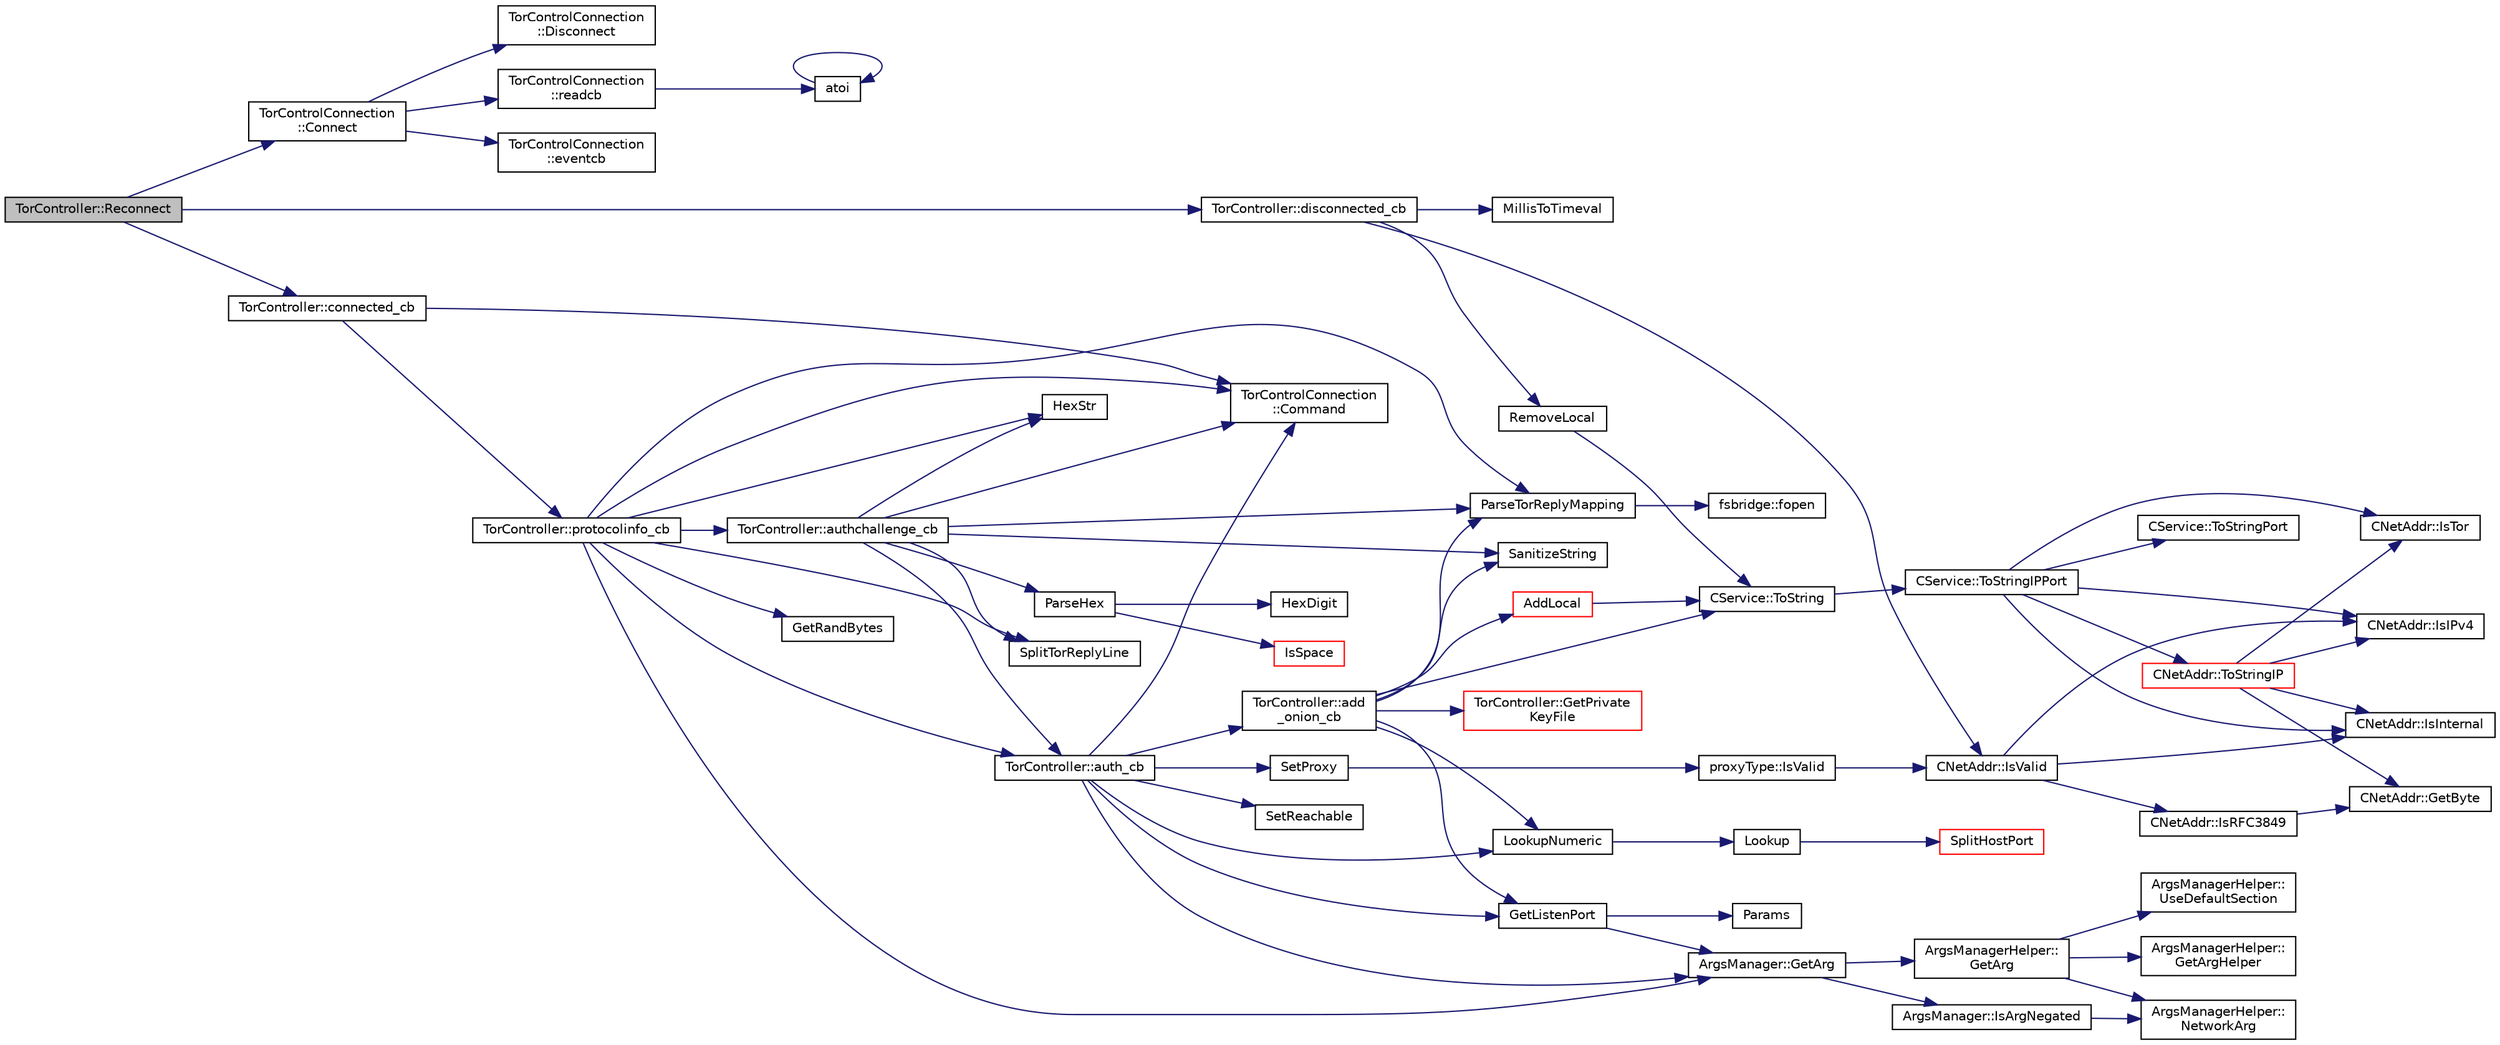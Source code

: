 digraph "TorController::Reconnect"
{
  edge [fontname="Helvetica",fontsize="10",labelfontname="Helvetica",labelfontsize="10"];
  node [fontname="Helvetica",fontsize="10",shape=record];
  rankdir="LR";
  Node1 [label="TorController::Reconnect",height=0.2,width=0.4,color="black", fillcolor="grey75", style="filled", fontcolor="black"];
  Node1 -> Node2 [color="midnightblue",fontsize="10",style="solid",fontname="Helvetica"];
  Node2 [label="TorControlConnection\l::Connect",height=0.2,width=0.4,color="black", fillcolor="white", style="filled",URL="$class_tor_control_connection.html#a36b6359caf9a304efe310b9b7141a939",tooltip="Connect to a Tor control port. "];
  Node2 -> Node3 [color="midnightblue",fontsize="10",style="solid",fontname="Helvetica"];
  Node3 [label="TorControlConnection\l::Disconnect",height=0.2,width=0.4,color="black", fillcolor="white", style="filled",URL="$class_tor_control_connection.html#ab956fc8db185b0559a2c17acab81b8e9",tooltip="Disconnect from Tor control port. "];
  Node2 -> Node4 [color="midnightblue",fontsize="10",style="solid",fontname="Helvetica"];
  Node4 [label="TorControlConnection\l::readcb",height=0.2,width=0.4,color="black", fillcolor="white", style="filled",URL="$class_tor_control_connection.html#a7d7e2393f19cb41c32223def3df769ea",tooltip="Libevent handlers: internal. "];
  Node4 -> Node5 [color="midnightblue",fontsize="10",style="solid",fontname="Helvetica"];
  Node5 [label="atoi",height=0.2,width=0.4,color="black", fillcolor="white", style="filled",URL="$strencodings_8cpp.html#aa5ce96ec36f4413f820cec9c1831c070"];
  Node5 -> Node5 [color="midnightblue",fontsize="10",style="solid",fontname="Helvetica"];
  Node2 -> Node6 [color="midnightblue",fontsize="10",style="solid",fontname="Helvetica"];
  Node6 [label="TorControlConnection\l::eventcb",height=0.2,width=0.4,color="black", fillcolor="white", style="filled",URL="$class_tor_control_connection.html#a8b22b26822247f8be7d739e14a045e98"];
  Node1 -> Node7 [color="midnightblue",fontsize="10",style="solid",fontname="Helvetica"];
  Node7 [label="TorController::connected_cb",height=0.2,width=0.4,color="black", fillcolor="white", style="filled",URL="$class_tor_controller.html#a59d56a1525a08235b07dd9eadbae0d1f",tooltip="Callback after successful connection. "];
  Node7 -> Node8 [color="midnightblue",fontsize="10",style="solid",fontname="Helvetica"];
  Node8 [label="TorControlConnection\l::Command",height=0.2,width=0.4,color="black", fillcolor="white", style="filled",URL="$class_tor_control_connection.html#a5d0292a1389bb0f78d15fe6c06a2baeb",tooltip="Send a command, register a handler for the reply. "];
  Node7 -> Node9 [color="midnightblue",fontsize="10",style="solid",fontname="Helvetica"];
  Node9 [label="TorController::protocolinfo_cb",height=0.2,width=0.4,color="black", fillcolor="white", style="filled",URL="$class_tor_controller.html#aee36fcd1cd60d7f4eb007d909894b1c3",tooltip="Callback for PROTOCOLINFO result. "];
  Node9 -> Node10 [color="midnightblue",fontsize="10",style="solid",fontname="Helvetica"];
  Node10 [label="SplitTorReplyLine",height=0.2,width=0.4,color="black", fillcolor="white", style="filled",URL="$torcontrol_8cpp.html#a3bcc380129e28cdd0d99f253477873b1"];
  Node9 -> Node11 [color="midnightblue",fontsize="10",style="solid",fontname="Helvetica"];
  Node11 [label="ParseTorReplyMapping",height=0.2,width=0.4,color="black", fillcolor="white", style="filled",URL="$torcontrol_8cpp.html#aef4e3c2281283409db7b0c878a6c2043",tooltip="Parse reply arguments in the form &#39;METHODS=COOKIE,SAFECOOKIE COOKIEFILE=\".../control_auth_cookie\"&#39;. "];
  Node11 -> Node12 [color="midnightblue",fontsize="10",style="solid",fontname="Helvetica"];
  Node12 [label="fsbridge::fopen",height=0.2,width=0.4,color="black", fillcolor="white", style="filled",URL="$namespacefsbridge.html#a19c84cec4ae9accfbc88a83e48f7ee92"];
  Node9 -> Node13 [color="midnightblue",fontsize="10",style="solid",fontname="Helvetica"];
  Node13 [label="ArgsManager::GetArg",height=0.2,width=0.4,color="black", fillcolor="white", style="filled",URL="$class_args_manager.html#a565c101a8d753ca2d71c7069a9d411c1",tooltip="Return string argument or default value. "];
  Node13 -> Node14 [color="midnightblue",fontsize="10",style="solid",fontname="Helvetica"];
  Node14 [label="ArgsManager::IsArgNegated",height=0.2,width=0.4,color="black", fillcolor="white", style="filled",URL="$class_args_manager.html#a279ccbf7bbe9de5dceb8c6bfd1736583",tooltip="Return true if the argument was originally passed as a negated option, i.e. "];
  Node14 -> Node15 [color="midnightblue",fontsize="10",style="solid",fontname="Helvetica"];
  Node15 [label="ArgsManagerHelper::\lNetworkArg",height=0.2,width=0.4,color="black", fillcolor="white", style="filled",URL="$class_args_manager_helper.html#a863ddbcfbd113cf88cf622a0a4e32c1d",tooltip="Convert regular argument into the network-specific setting. "];
  Node13 -> Node16 [color="midnightblue",fontsize="10",style="solid",fontname="Helvetica"];
  Node16 [label="ArgsManagerHelper::\lGetArg",height=0.2,width=0.4,color="black", fillcolor="white", style="filled",URL="$class_args_manager_helper.html#aa4f8f77dc468b29cffe50513c78a87cd"];
  Node16 -> Node17 [color="midnightblue",fontsize="10",style="solid",fontname="Helvetica"];
  Node17 [label="ArgsManagerHelper::\lGetArgHelper",height=0.2,width=0.4,color="black", fillcolor="white", style="filled",URL="$class_args_manager_helper.html#a1804a95992b4e10d04f0b92c53032b29",tooltip="Return true/false if an argument is set in a map, and also return the first (or last) of the possibly..."];
  Node16 -> Node15 [color="midnightblue",fontsize="10",style="solid",fontname="Helvetica"];
  Node16 -> Node18 [color="midnightblue",fontsize="10",style="solid",fontname="Helvetica"];
  Node18 [label="ArgsManagerHelper::\lUseDefaultSection",height=0.2,width=0.4,color="black", fillcolor="white", style="filled",URL="$class_args_manager_helper.html#a43f3488403e4f0433ade323e48008359",tooltip="Determine whether to use config settings in the default section, See also comments around ArgsManager..."];
  Node9 -> Node8 [color="midnightblue",fontsize="10",style="solid",fontname="Helvetica"];
  Node9 -> Node19 [color="midnightblue",fontsize="10",style="solid",fontname="Helvetica"];
  Node19 [label="TorController::auth_cb",height=0.2,width=0.4,color="black", fillcolor="white", style="filled",URL="$class_tor_controller.html#ae36bc33cb3088384517c68f71e9944ce",tooltip="Callback for AUTHENTICATE result. "];
  Node19 -> Node13 [color="midnightblue",fontsize="10",style="solid",fontname="Helvetica"];
  Node19 -> Node20 [color="midnightblue",fontsize="10",style="solid",fontname="Helvetica"];
  Node20 [label="LookupNumeric",height=0.2,width=0.4,color="black", fillcolor="white", style="filled",URL="$netbase_8cpp.html#a82f06e9cca43021fa1c4f234a7fe5e2a"];
  Node20 -> Node21 [color="midnightblue",fontsize="10",style="solid",fontname="Helvetica"];
  Node21 [label="Lookup",height=0.2,width=0.4,color="black", fillcolor="white", style="filled",URL="$netbase_8cpp.html#a56a2f4bcb9fb77b5efe358f804f642cc"];
  Node21 -> Node22 [color="midnightblue",fontsize="10",style="solid",fontname="Helvetica"];
  Node22 [label="SplitHostPort",height=0.2,width=0.4,color="red", fillcolor="white", style="filled",URL="$strencodings_8cpp.html#a1b1ce2ba1ffe40785e65ec3ad5a20e79"];
  Node19 -> Node23 [color="midnightblue",fontsize="10",style="solid",fontname="Helvetica"];
  Node23 [label="SetProxy",height=0.2,width=0.4,color="black", fillcolor="white", style="filled",URL="$netbase_8cpp.html#afb67b4c7e1edb97af6f3edf4014491e9"];
  Node23 -> Node24 [color="midnightblue",fontsize="10",style="solid",fontname="Helvetica"];
  Node24 [label="proxyType::IsValid",height=0.2,width=0.4,color="black", fillcolor="white", style="filled",URL="$classproxy_type.html#a2d9ece3a71e623ae96475995beb53b2e"];
  Node24 -> Node25 [color="midnightblue",fontsize="10",style="solid",fontname="Helvetica"];
  Node25 [label="CNetAddr::IsValid",height=0.2,width=0.4,color="black", fillcolor="white", style="filled",URL="$class_c_net_addr.html#a52a1b506f07e5450057e12a8b5a7fbcd"];
  Node25 -> Node26 [color="midnightblue",fontsize="10",style="solid",fontname="Helvetica"];
  Node26 [label="CNetAddr::IsRFC3849",height=0.2,width=0.4,color="black", fillcolor="white", style="filled",URL="$class_c_net_addr.html#a639dff0ffea6ad930353784686def39b"];
  Node26 -> Node27 [color="midnightblue",fontsize="10",style="solid",fontname="Helvetica"];
  Node27 [label="CNetAddr::GetByte",height=0.2,width=0.4,color="black", fillcolor="white", style="filled",URL="$class_c_net_addr.html#a0793d30a6baae6e3d4e06084ec33eddd"];
  Node25 -> Node28 [color="midnightblue",fontsize="10",style="solid",fontname="Helvetica"];
  Node28 [label="CNetAddr::IsInternal",height=0.2,width=0.4,color="black", fillcolor="white", style="filled",URL="$class_c_net_addr.html#ab6a1988f734e2f0c4a67ebaefe8b01c8"];
  Node25 -> Node29 [color="midnightblue",fontsize="10",style="solid",fontname="Helvetica"];
  Node29 [label="CNetAddr::IsIPv4",height=0.2,width=0.4,color="black", fillcolor="white", style="filled",URL="$class_c_net_addr.html#a16ff4478f02f06f5a9a038a24d5da2f9"];
  Node19 -> Node30 [color="midnightblue",fontsize="10",style="solid",fontname="Helvetica"];
  Node30 [label="SetReachable",height=0.2,width=0.4,color="black", fillcolor="white", style="filled",URL="$net_8cpp.html#a88fcbb2797e33ab46f48251e4433746a",tooltip="Mark a network as reachable or unreachable (no automatic connects to it) "];
  Node19 -> Node8 [color="midnightblue",fontsize="10",style="solid",fontname="Helvetica"];
  Node19 -> Node31 [color="midnightblue",fontsize="10",style="solid",fontname="Helvetica"];
  Node31 [label="GetListenPort",height=0.2,width=0.4,color="black", fillcolor="white", style="filled",URL="$net_8cpp.html#af6d341a24d761a509fca026458cf2f72"];
  Node31 -> Node13 [color="midnightblue",fontsize="10",style="solid",fontname="Helvetica"];
  Node31 -> Node32 [color="midnightblue",fontsize="10",style="solid",fontname="Helvetica"];
  Node32 [label="Params",height=0.2,width=0.4,color="black", fillcolor="white", style="filled",URL="$chainparams_8cpp.html#ace5c5b706d71a324a417dd2db394fd4a",tooltip="Return the currently selected parameters. "];
  Node19 -> Node33 [color="midnightblue",fontsize="10",style="solid",fontname="Helvetica"];
  Node33 [label="TorController::add\l_onion_cb",height=0.2,width=0.4,color="black", fillcolor="white", style="filled",URL="$class_tor_controller.html#a78b762c14a006b2f509261a95963ff67",tooltip="Callback for ADD_ONION result. "];
  Node33 -> Node11 [color="midnightblue",fontsize="10",style="solid",fontname="Helvetica"];
  Node33 -> Node34 [color="midnightblue",fontsize="10",style="solid",fontname="Helvetica"];
  Node34 [label="SanitizeString",height=0.2,width=0.4,color="black", fillcolor="white", style="filled",URL="$strencodings_8cpp.html#aa179dc54b52ee4d555344dd5472ccb6b",tooltip="Remove unsafe chars. "];
  Node33 -> Node20 [color="midnightblue",fontsize="10",style="solid",fontname="Helvetica"];
  Node33 -> Node31 [color="midnightblue",fontsize="10",style="solid",fontname="Helvetica"];
  Node33 -> Node35 [color="midnightblue",fontsize="10",style="solid",fontname="Helvetica"];
  Node35 [label="CService::ToString",height=0.2,width=0.4,color="black", fillcolor="white", style="filled",URL="$class_c_service.html#a336f9848fe9364e260c76499be0351a5"];
  Node35 -> Node36 [color="midnightblue",fontsize="10",style="solid",fontname="Helvetica"];
  Node36 [label="CService::ToStringIPPort",height=0.2,width=0.4,color="black", fillcolor="white", style="filled",URL="$class_c_service.html#a39b82301356b0dfc2a92befc727b77be"];
  Node36 -> Node29 [color="midnightblue",fontsize="10",style="solid",fontname="Helvetica"];
  Node36 -> Node37 [color="midnightblue",fontsize="10",style="solid",fontname="Helvetica"];
  Node37 [label="CNetAddr::IsTor",height=0.2,width=0.4,color="black", fillcolor="white", style="filled",URL="$class_c_net_addr.html#a3fba9e0b18f531c0ed15794a30e8165d"];
  Node36 -> Node28 [color="midnightblue",fontsize="10",style="solid",fontname="Helvetica"];
  Node36 -> Node38 [color="midnightblue",fontsize="10",style="solid",fontname="Helvetica"];
  Node38 [label="CNetAddr::ToStringIP",height=0.2,width=0.4,color="red", fillcolor="white", style="filled",URL="$class_c_net_addr.html#a7ec845c27b63853fb0db08a4d154266f"];
  Node38 -> Node37 [color="midnightblue",fontsize="10",style="solid",fontname="Helvetica"];
  Node38 -> Node28 [color="midnightblue",fontsize="10",style="solid",fontname="Helvetica"];
  Node38 -> Node29 [color="midnightblue",fontsize="10",style="solid",fontname="Helvetica"];
  Node38 -> Node27 [color="midnightblue",fontsize="10",style="solid",fontname="Helvetica"];
  Node36 -> Node39 [color="midnightblue",fontsize="10",style="solid",fontname="Helvetica"];
  Node39 [label="CService::ToStringPort",height=0.2,width=0.4,color="black", fillcolor="white", style="filled",URL="$class_c_service.html#a1e0f0b98239a9097044695a9e439bb46"];
  Node33 -> Node40 [color="midnightblue",fontsize="10",style="solid",fontname="Helvetica"];
  Node40 [label="TorController::GetPrivate\lKeyFile",height=0.2,width=0.4,color="red", fillcolor="white", style="filled",URL="$class_tor_controller.html#a55913c25c46f3d6cd49acb173664c350",tooltip="Get name fo file to store private key in. "];
  Node33 -> Node41 [color="midnightblue",fontsize="10",style="solid",fontname="Helvetica"];
  Node41 [label="AddLocal",height=0.2,width=0.4,color="red", fillcolor="white", style="filled",URL="$net_8cpp.html#abb92a02eecc581e8927c8a6e31968645"];
  Node41 -> Node35 [color="midnightblue",fontsize="10",style="solid",fontname="Helvetica"];
  Node9 -> Node42 [color="midnightblue",fontsize="10",style="solid",fontname="Helvetica"];
  Node42 [label="GetRandBytes",height=0.2,width=0.4,color="black", fillcolor="white", style="filled",URL="$random_8cpp.html#a6ee67373bce34cf387d83c86b438ff84",tooltip="Overall design of the RNG and entropy sources. "];
  Node9 -> Node43 [color="midnightblue",fontsize="10",style="solid",fontname="Helvetica"];
  Node43 [label="HexStr",height=0.2,width=0.4,color="black", fillcolor="white", style="filled",URL="$strencodings_8h.html#af003e10d5d34c3271ca57ec79059a5ae"];
  Node9 -> Node44 [color="midnightblue",fontsize="10",style="solid",fontname="Helvetica"];
  Node44 [label="TorController::authchallenge_cb",height=0.2,width=0.4,color="black", fillcolor="white", style="filled",URL="$class_tor_controller.html#a86f1396b9f242183ffe777e0951eb997",tooltip="Callback for AUTHCHALLENGE result. "];
  Node44 -> Node10 [color="midnightblue",fontsize="10",style="solid",fontname="Helvetica"];
  Node44 -> Node11 [color="midnightblue",fontsize="10",style="solid",fontname="Helvetica"];
  Node44 -> Node34 [color="midnightblue",fontsize="10",style="solid",fontname="Helvetica"];
  Node44 -> Node45 [color="midnightblue",fontsize="10",style="solid",fontname="Helvetica"];
  Node45 [label="ParseHex",height=0.2,width=0.4,color="black", fillcolor="white", style="filled",URL="$strencodings_8cpp.html#a5a787187ddd5c52baae692350ec5a2cb"];
  Node45 -> Node46 [color="midnightblue",fontsize="10",style="solid",fontname="Helvetica"];
  Node46 [label="IsSpace",height=0.2,width=0.4,color="red", fillcolor="white", style="filled",URL="$strencodings_8h.html#aa30de1eac29287732050df7168cde03a",tooltip="Tests if the given character is a whitespace character. "];
  Node45 -> Node47 [color="midnightblue",fontsize="10",style="solid",fontname="Helvetica"];
  Node47 [label="HexDigit",height=0.2,width=0.4,color="black", fillcolor="white", style="filled",URL="$strencodings_8cpp.html#aa59e8a8c5a39cb5041f93bb95dd02119"];
  Node44 -> Node43 [color="midnightblue",fontsize="10",style="solid",fontname="Helvetica"];
  Node44 -> Node8 [color="midnightblue",fontsize="10",style="solid",fontname="Helvetica"];
  Node44 -> Node19 [color="midnightblue",fontsize="10",style="solid",fontname="Helvetica"];
  Node1 -> Node48 [color="midnightblue",fontsize="10",style="solid",fontname="Helvetica"];
  Node48 [label="TorController::disconnected_cb",height=0.2,width=0.4,color="black", fillcolor="white", style="filled",URL="$class_tor_controller.html#a81392f33f0c7e069762668ec3a757075",tooltip="Callback after connection lost or failed connection attempt. "];
  Node48 -> Node25 [color="midnightblue",fontsize="10",style="solid",fontname="Helvetica"];
  Node48 -> Node49 [color="midnightblue",fontsize="10",style="solid",fontname="Helvetica"];
  Node49 [label="RemoveLocal",height=0.2,width=0.4,color="black", fillcolor="white", style="filled",URL="$net_8cpp.html#a298d283732067adcbd421b66327413f8"];
  Node49 -> Node35 [color="midnightblue",fontsize="10",style="solid",fontname="Helvetica"];
  Node48 -> Node50 [color="midnightblue",fontsize="10",style="solid",fontname="Helvetica"];
  Node50 [label="MillisToTimeval",height=0.2,width=0.4,color="black", fillcolor="white", style="filled",URL="$netbase_8cpp.html#a0813a315d41aebd2edea6c4298b90a37",tooltip="Convert milliseconds to a struct timeval for e.g. "];
}
